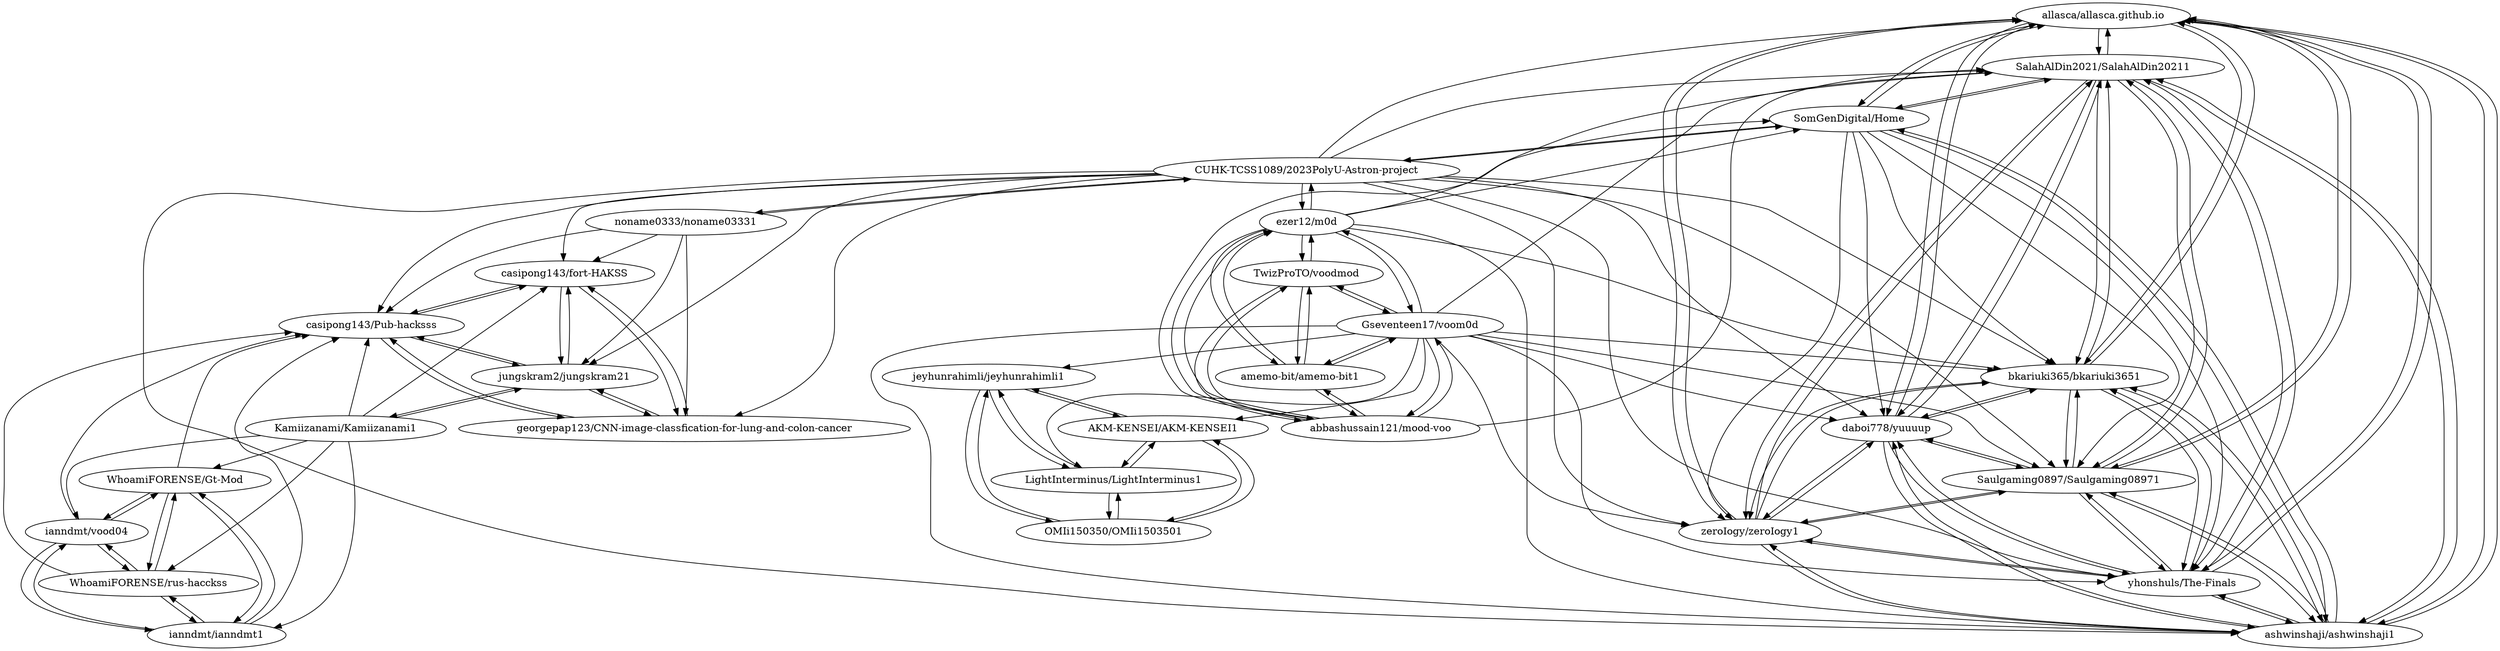 digraph G {
"allasca/allasca.github.io" -> "SalahAlDin2021/SalahAlDin20211"
"allasca/allasca.github.io" -> "bkariuki365/bkariuki3651"
"allasca/allasca.github.io" -> "ashwinshaji/ashwinshaji1"
"allasca/allasca.github.io" -> "yhonshuls/The-Finals"
"allasca/allasca.github.io" -> "zeroIogy/zeroIogy1"
"allasca/allasca.github.io" -> "Saulgaming0897/Saulgaming08971"
"allasca/allasca.github.io" -> "daboi778/yuuuup"
"allasca/allasca.github.io" -> "SomGenDigital/Home"
"Gseventeen17/voom0d" -> "amemo-bit/amemo-bit1"
"Gseventeen17/voom0d" -> "abbashussain121/mood-voo"
"Gseventeen17/voom0d" -> "TwizProTO/voodmod"
"Gseventeen17/voom0d" -> "ezer12/m0d"
"Gseventeen17/voom0d" -> "SalahAlDin2021/SalahAlDin20211"
"Gseventeen17/voom0d" -> "zeroIogy/zeroIogy1"
"Gseventeen17/voom0d" -> "bkariuki365/bkariuki3651"
"Gseventeen17/voom0d" -> "yhonshuls/The-Finals"
"Gseventeen17/voom0d" -> "ashwinshaji/ashwinshaji1"
"Gseventeen17/voom0d" -> "AKM-KENSEI/AKM-KENSEI1"
"Gseventeen17/voom0d" -> "daboi778/yuuuup"
"Gseventeen17/voom0d" -> "LightInterminus/LightInterminus1"
"Gseventeen17/voom0d" -> "Saulgaming0897/Saulgaming08971"
"Gseventeen17/voom0d" -> "jeyhunrahimli/jeyhunrahimli1"
"casipong143/fort-HAKSS" -> "casipong143/Pub-hacksss"
"casipong143/fort-HAKSS" -> "georgepap123/CNN-image-classfication-for-lung-and-colon-cancer"
"casipong143/fort-HAKSS" -> "jungskram2/jungskram21"
"CUHK-TCSS1089/2023PolyU-Astron-project" -> "SomGenDigital/Home"
"CUHK-TCSS1089/2023PolyU-Astron-project" -> "georgepap123/CNN-image-classfication-for-lung-and-colon-cancer"
"CUHK-TCSS1089/2023PolyU-Astron-project" -> "bkariuki365/bkariuki3651"
"CUHK-TCSS1089/2023PolyU-Astron-project" -> "SalahAlDin2021/SalahAlDin20211"
"CUHK-TCSS1089/2023PolyU-Astron-project" -> "ashwinshaji/ashwinshaji1"
"CUHK-TCSS1089/2023PolyU-Astron-project" -> "yhonshuls/The-Finals"
"CUHK-TCSS1089/2023PolyU-Astron-project" -> "zeroIogy/zeroIogy1"
"CUHK-TCSS1089/2023PolyU-Astron-project" -> "Saulgaming0897/Saulgaming08971"
"CUHK-TCSS1089/2023PolyU-Astron-project" -> "ezer12/m0d"
"CUHK-TCSS1089/2023PolyU-Astron-project" -> "daboi778/yuuuup"
"CUHK-TCSS1089/2023PolyU-Astron-project" -> "casipong143/Pub-hacksss"
"CUHK-TCSS1089/2023PolyU-Astron-project" -> "allasca/allasca.github.io"
"CUHK-TCSS1089/2023PolyU-Astron-project" -> "casipong143/fort-HAKSS"
"CUHK-TCSS1089/2023PolyU-Astron-project" -> "noname0333/noname03331"
"CUHK-TCSS1089/2023PolyU-Astron-project" -> "jungskram2/jungskram21"
"georgepap123/CNN-image-classfication-for-lung-and-colon-cancer" -> "casipong143/Pub-hacksss"
"georgepap123/CNN-image-classfication-for-lung-and-colon-cancer" -> "casipong143/fort-HAKSS"
"georgepap123/CNN-image-classfication-for-lung-and-colon-cancer" -> "jungskram2/jungskram21"
"noname0333/noname03331" -> "georgepap123/CNN-image-classfication-for-lung-and-colon-cancer"
"noname0333/noname03331" -> "casipong143/Pub-hacksss"
"noname0333/noname03331" -> "jungskram2/jungskram21"
"noname0333/noname03331" -> "casipong143/fort-HAKSS"
"noname0333/noname03331" -> "CUHK-TCSS1089/2023PolyU-Astron-project"
"jungskram2/jungskram21" -> "casipong143/Pub-hacksss"
"jungskram2/jungskram21" -> "casipong143/fort-HAKSS"
"jungskram2/jungskram21" -> "georgepap123/CNN-image-classfication-for-lung-and-colon-cancer"
"jungskram2/jungskram21" -> "Kamiizanami/Kamiizanami1"
"AKM-KENSEI/AKM-KENSEI1" -> "LightInterminus/LightInterminus1"
"AKM-KENSEI/AKM-KENSEI1" -> "jeyhunrahimli/jeyhunrahimli1"
"AKM-KENSEI/AKM-KENSEI1" -> "OMIi150350/OMIi1503501"
"Kamiizanami/Kamiizanami1" -> "jungskram2/jungskram21"
"Kamiizanami/Kamiizanami1" -> "ianndmt/ianndmt1"
"Kamiizanami/Kamiizanami1" -> "WhoamiFORENSE/rus-hacckss"
"Kamiizanami/Kamiizanami1" -> "ianndmt/vood04"
"Kamiizanami/Kamiizanami1" -> "WhoamiFORENSE/Gt-Mod"
"Kamiizanami/Kamiizanami1" -> "casipong143/Pub-hacksss"
"Kamiizanami/Kamiizanami1" -> "casipong143/fort-HAKSS"
"WhoamiFORENSE/rus-hacckss" -> "WhoamiFORENSE/Gt-Mod"
"WhoamiFORENSE/rus-hacckss" -> "ianndmt/vood04"
"WhoamiFORENSE/rus-hacckss" -> "ianndmt/ianndmt1"
"WhoamiFORENSE/rus-hacckss" -> "casipong143/Pub-hacksss"
"ianndmt/ianndmt1" -> "WhoamiFORENSE/rus-hacckss"
"ianndmt/ianndmt1" -> "WhoamiFORENSE/Gt-Mod"
"ianndmt/ianndmt1" -> "ianndmt/vood04"
"ianndmt/ianndmt1" -> "casipong143/Pub-hacksss"
"WhoamiFORENSE/Gt-Mod" -> "WhoamiFORENSE/rus-hacckss"
"WhoamiFORENSE/Gt-Mod" -> "ianndmt/vood04"
"WhoamiFORENSE/Gt-Mod" -> "ianndmt/ianndmt1"
"WhoamiFORENSE/Gt-Mod" -> "casipong143/Pub-hacksss"
"ianndmt/vood04" -> "WhoamiFORENSE/rus-hacckss"
"ianndmt/vood04" -> "WhoamiFORENSE/Gt-Mod"
"ianndmt/vood04" -> "ianndmt/ianndmt1"
"ianndmt/vood04" -> "casipong143/Pub-hacksss"
"SomGenDigital/Home" -> "zeroIogy/zeroIogy1"
"SomGenDigital/Home" -> "SalahAlDin2021/SalahAlDin20211"
"SomGenDigital/Home" -> "ashwinshaji/ashwinshaji1"
"SomGenDigital/Home" -> "bkariuki365/bkariuki3651"
"SomGenDigital/Home" -> "yhonshuls/The-Finals"
"SomGenDigital/Home" -> "Saulgaming0897/Saulgaming08971"
"SomGenDigital/Home" -> "daboi778/yuuuup"
"SomGenDigital/Home" -> "CUHK-TCSS1089/2023PolyU-Astron-project"
"SomGenDigital/Home" -> "allasca/allasca.github.io"
"casipong143/Pub-hacksss" -> "casipong143/fort-HAKSS"
"casipong143/Pub-hacksss" -> "georgepap123/CNN-image-classfication-for-lung-and-colon-cancer"
"casipong143/Pub-hacksss" -> "jungskram2/jungskram21"
"TwizProTO/voodmod" -> "amemo-bit/amemo-bit1"
"TwizProTO/voodmod" -> "abbashussain121/mood-voo"
"TwizProTO/voodmod" -> "ezer12/m0d"
"TwizProTO/voodmod" -> "Gseventeen17/voom0d"
"ezer12/m0d" -> "amemo-bit/amemo-bit1"
"ezer12/m0d" -> "abbashussain121/mood-voo"
"ezer12/m0d" -> "TwizProTO/voodmod"
"ezer12/m0d" -> "CUHK-TCSS1089/2023PolyU-Astron-project"
"ezer12/m0d" -> "Gseventeen17/voom0d"
"ezer12/m0d" -> "SomGenDigital/Home"
"ezer12/m0d" -> "SalahAlDin2021/SalahAlDin20211"
"ezer12/m0d" -> "ashwinshaji/ashwinshaji1"
"ezer12/m0d" -> "bkariuki365/bkariuki3651"
"daboi778/yuuuup" -> "ashwinshaji/ashwinshaji1"
"daboi778/yuuuup" -> "Saulgaming0897/Saulgaming08971"
"daboi778/yuuuup" -> "bkariuki365/bkariuki3651"
"daboi778/yuuuup" -> "SalahAlDin2021/SalahAlDin20211"
"daboi778/yuuuup" -> "zeroIogy/zeroIogy1"
"daboi778/yuuuup" -> "yhonshuls/The-Finals"
"daboi778/yuuuup" -> "allasca/allasca.github.io"
"amemo-bit/amemo-bit1" -> "abbashussain121/mood-voo"
"amemo-bit/amemo-bit1" -> "ezer12/m0d"
"amemo-bit/amemo-bit1" -> "TwizProTO/voodmod"
"amemo-bit/amemo-bit1" -> "Gseventeen17/voom0d"
"abbashussain121/mood-voo" -> "amemo-bit/amemo-bit1"
"abbashussain121/mood-voo" -> "ezer12/m0d"
"abbashussain121/mood-voo" -> "TwizProTO/voodmod"
"abbashussain121/mood-voo" -> "Gseventeen17/voom0d"
"abbashussain121/mood-voo" -> "SomGenDigital/Home"
"abbashussain121/mood-voo" -> "SalahAlDin2021/SalahAlDin20211"
"ashwinshaji/ashwinshaji1" -> "bkariuki365/bkariuki3651"
"ashwinshaji/ashwinshaji1" -> "SalahAlDin2021/SalahAlDin20211"
"ashwinshaji/ashwinshaji1" -> "zeroIogy/zeroIogy1"
"ashwinshaji/ashwinshaji1" -> "Saulgaming0897/Saulgaming08971"
"ashwinshaji/ashwinshaji1" -> "daboi778/yuuuup"
"ashwinshaji/ashwinshaji1" -> "yhonshuls/The-Finals"
"ashwinshaji/ashwinshaji1" -> "allasca/allasca.github.io"
"ashwinshaji/ashwinshaji1" -> "SomGenDigital/Home"
"SalahAlDin2021/SalahAlDin20211" -> "bkariuki365/bkariuki3651"
"SalahAlDin2021/SalahAlDin20211" -> "ashwinshaji/ashwinshaji1"
"SalahAlDin2021/SalahAlDin20211" -> "Saulgaming0897/Saulgaming08971"
"SalahAlDin2021/SalahAlDin20211" -> "zeroIogy/zeroIogy1"
"SalahAlDin2021/SalahAlDin20211" -> "yhonshuls/The-Finals"
"SalahAlDin2021/SalahAlDin20211" -> "daboi778/yuuuup"
"SalahAlDin2021/SalahAlDin20211" -> "allasca/allasca.github.io"
"SalahAlDin2021/SalahAlDin20211" -> "SomGenDigital/Home"
"bkariuki365/bkariuki3651" -> "SalahAlDin2021/SalahAlDin20211"
"bkariuki365/bkariuki3651" -> "ashwinshaji/ashwinshaji1"
"bkariuki365/bkariuki3651" -> "zeroIogy/zeroIogy1"
"bkariuki365/bkariuki3651" -> "yhonshuls/The-Finals"
"bkariuki365/bkariuki3651" -> "Saulgaming0897/Saulgaming08971"
"bkariuki365/bkariuki3651" -> "daboi778/yuuuup"
"bkariuki365/bkariuki3651" -> "allasca/allasca.github.io"
"zeroIogy/zeroIogy1" -> "ashwinshaji/ashwinshaji1"
"zeroIogy/zeroIogy1" -> "bkariuki365/bkariuki3651"
"zeroIogy/zeroIogy1" -> "SalahAlDin2021/SalahAlDin20211"
"zeroIogy/zeroIogy1" -> "yhonshuls/The-Finals"
"zeroIogy/zeroIogy1" -> "Saulgaming0897/Saulgaming08971"
"zeroIogy/zeroIogy1" -> "daboi778/yuuuup"
"zeroIogy/zeroIogy1" -> "allasca/allasca.github.io"
"yhonshuls/The-Finals" -> "bkariuki365/bkariuki3651"
"yhonshuls/The-Finals" -> "SalahAlDin2021/SalahAlDin20211"
"yhonshuls/The-Finals" -> "ashwinshaji/ashwinshaji1"
"yhonshuls/The-Finals" -> "Saulgaming0897/Saulgaming08971"
"yhonshuls/The-Finals" -> "zeroIogy/zeroIogy1"
"yhonshuls/The-Finals" -> "daboi778/yuuuup"
"yhonshuls/The-Finals" -> "allasca/allasca.github.io"
"Saulgaming0897/Saulgaming08971" -> "SalahAlDin2021/SalahAlDin20211"
"Saulgaming0897/Saulgaming08971" -> "ashwinshaji/ashwinshaji1"
"Saulgaming0897/Saulgaming08971" -> "bkariuki365/bkariuki3651"
"Saulgaming0897/Saulgaming08971" -> "daboi778/yuuuup"
"Saulgaming0897/Saulgaming08971" -> "yhonshuls/The-Finals"
"Saulgaming0897/Saulgaming08971" -> "zeroIogy/zeroIogy1"
"Saulgaming0897/Saulgaming08971" -> "allasca/allasca.github.io"
"jeyhunrahimli/jeyhunrahimli1" -> "LightInterminus/LightInterminus1"
"jeyhunrahimli/jeyhunrahimli1" -> "AKM-KENSEI/AKM-KENSEI1"
"jeyhunrahimli/jeyhunrahimli1" -> "OMIi150350/OMIi1503501"
"LightInterminus/LightInterminus1" -> "AKM-KENSEI/AKM-KENSEI1"
"LightInterminus/LightInterminus1" -> "jeyhunrahimli/jeyhunrahimli1"
"LightInterminus/LightInterminus1" -> "OMIi150350/OMIi1503501"
"OMIi150350/OMIi1503501" -> "LightInterminus/LightInterminus1"
"OMIi150350/OMIi1503501" -> "AKM-KENSEI/AKM-KENSEI1"
"OMIi150350/OMIi1503501" -> "jeyhunrahimli/jeyhunrahimli1"
"allasca/allasca.github.io" ["l"="-0.771,45.886"]
"SalahAlDin2021/SalahAlDin20211" ["l"="-0.747,45.868"]
"bkariuki365/bkariuki3651" ["l"="-0.758,45.86"]
"ashwinshaji/ashwinshaji1" ["l"="-0.758,45.877"]
"yhonshuls/The-Finals" ["l"="-0.784,45.879"]
"zeroIogy/zeroIogy1" ["l"="-0.786,45.867"]
"Saulgaming0897/Saulgaming08971" ["l"="-0.775,45.858"]
"daboi778/yuuuup" ["l"="-0.769,45.87"]
"SomGenDigital/Home" ["l"="-0.74,45.883"]
"Gseventeen17/voom0d" ["l"="-0.737,45.844"]
"amemo-bit/amemo-bit1" ["l"="-0.7,45.839"]
"abbashussain121/mood-voo" ["l"="-0.716,45.852"]
"TwizProTO/voodmod" ["l"="-0.693,45.855"]
"ezer12/m0d" ["l"="-0.718,45.868"]
"AKM-KENSEI/AKM-KENSEI1" ["l"="-0.711,45.8"]
"LightInterminus/LightInterminus1" ["l"="-0.745,45.794"]
"jeyhunrahimli/jeyhunrahimli1" ["l"="-0.733,45.807"]
"casipong143/fort-HAKSS" ["l"="-0.764,45.949"]
"casipong143/Pub-hacksss" ["l"="-0.738,45.96"]
"georgepap123/CNN-image-classfication-for-lung-and-colon-cancer" ["l"="-0.758,45.934"]
"jungskram2/jungskram21" ["l"="-0.738,45.946"]
"CUHK-TCSS1089/2023PolyU-Astron-project" ["l"="-0.751,45.902"]
"noname0333/noname03331" ["l"="-0.728,45.928"]
"Kamiizanami/Kamiizanami1" ["l"="-0.752,45.973"]
"OMIi150350/OMIi1503501" ["l"="-0.726,45.78"]
"ianndmt/ianndmt1" ["l"="-0.745,45.996"]
"WhoamiFORENSE/rus-hacckss" ["l"="-0.718,45.983"]
"ianndmt/vood04" ["l"="-0.737,45.985"]
"WhoamiFORENSE/Gt-Mod" ["l"="-0.726,45.996"]
}